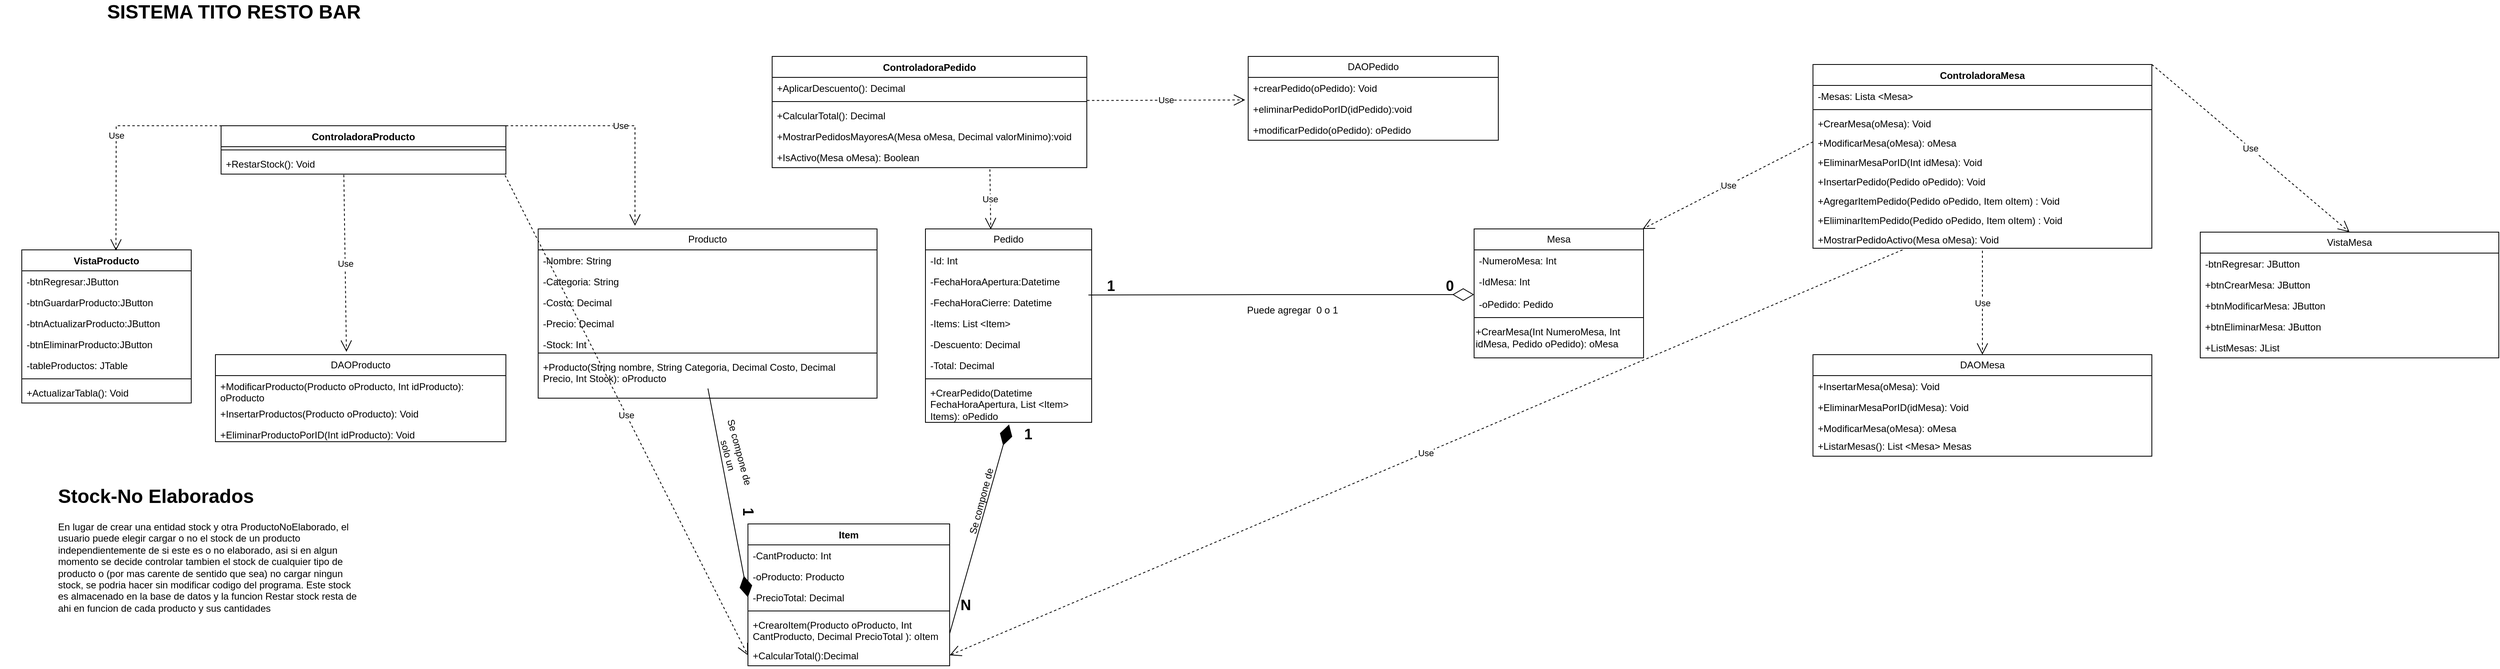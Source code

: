 <mxfile version="22.0.3" type="device">
  <diagram name="Página-1" id="K7L2XjkSbQMuVf7d5Zw1">
    <mxGraphModel dx="2485" dy="820" grid="1" gridSize="10" guides="1" tooltips="1" connect="1" arrows="1" fold="1" page="1" pageScale="1" pageWidth="827" pageHeight="1169" math="0" shadow="0">
      <root>
        <mxCell id="0" />
        <mxCell id="1" parent="0" />
        <mxCell id="n6vHMBpwqIEBBS0-tn9L-14" value="Use" style="endArrow=open;endSize=12;dashed=1;html=1;rounded=0;exitX=0.997;exitY=1.058;exitDx=0;exitDy=0;exitPerimeter=0;entryX=0;entryY=0.5;entryDx=0;entryDy=0;" parent="1" source="xQnxrgO-irDcWt0Et9R--39" target="xQnxrgO-irDcWt0Et9R--54" edge="1">
          <mxGeometry width="160" relative="1" as="geometry">
            <mxPoint x="-190" y="420" as="sourcePoint" />
            <mxPoint x="101.75" y="871.668" as="targetPoint" />
          </mxGeometry>
        </mxCell>
        <mxCell id="xQnxrgO-irDcWt0Et9R--6" value="Producto" style="swimlane;fontStyle=0;childLayout=stackLayout;horizontal=1;startSize=26;fillColor=none;horizontalStack=0;resizeParent=1;resizeParentMax=0;resizeLast=0;collapsible=1;marginBottom=0;whiteSpace=wrap;html=1;" parent="1" vertex="1">
          <mxGeometry x="-160" y="324" width="420" height="210" as="geometry" />
        </mxCell>
        <mxCell id="xQnxrgO-irDcWt0Et9R--7" value="-Nombre: String" style="text;strokeColor=none;fillColor=none;align=left;verticalAlign=top;spacingLeft=4;spacingRight=4;overflow=hidden;rotatable=0;points=[[0,0.5],[1,0.5]];portConstraint=eastwest;whiteSpace=wrap;html=1;" parent="xQnxrgO-irDcWt0Et9R--6" vertex="1">
          <mxGeometry y="26" width="420" height="26" as="geometry" />
        </mxCell>
        <mxCell id="xQnxrgO-irDcWt0Et9R--8" value="-Categoria: String" style="text;strokeColor=none;fillColor=none;align=left;verticalAlign=top;spacingLeft=4;spacingRight=4;overflow=hidden;rotatable=0;points=[[0,0.5],[1,0.5]];portConstraint=eastwest;whiteSpace=wrap;html=1;" parent="xQnxrgO-irDcWt0Et9R--6" vertex="1">
          <mxGeometry y="52" width="420" height="26" as="geometry" />
        </mxCell>
        <mxCell id="xQnxrgO-irDcWt0Et9R--10" value="-Costo: Decimal" style="text;strokeColor=none;fillColor=none;align=left;verticalAlign=top;spacingLeft=4;spacingRight=4;overflow=hidden;rotatable=0;points=[[0,0.5],[1,0.5]];portConstraint=eastwest;whiteSpace=wrap;html=1;" parent="xQnxrgO-irDcWt0Et9R--6" vertex="1">
          <mxGeometry y="78" width="420" height="26" as="geometry" />
        </mxCell>
        <mxCell id="xQnxrgO-irDcWt0Et9R--11" value="-Precio: Decimal" style="text;strokeColor=none;fillColor=none;align=left;verticalAlign=top;spacingLeft=4;spacingRight=4;overflow=hidden;rotatable=0;points=[[0,0.5],[1,0.5]];portConstraint=eastwest;whiteSpace=wrap;html=1;" parent="xQnxrgO-irDcWt0Et9R--6" vertex="1">
          <mxGeometry y="104" width="420" height="26" as="geometry" />
        </mxCell>
        <mxCell id="xQnxrgO-irDcWt0Et9R--9" value="-Stock: Int" style="text;strokeColor=none;fillColor=none;align=left;verticalAlign=top;spacingLeft=4;spacingRight=4;overflow=hidden;rotatable=0;points=[[0,0.5],[1,0.5]];portConstraint=eastwest;whiteSpace=wrap;html=1;" parent="xQnxrgO-irDcWt0Et9R--6" vertex="1">
          <mxGeometry y="130" width="420" height="20" as="geometry" />
        </mxCell>
        <mxCell id="n6vHMBpwqIEBBS0-tn9L-39" value="" style="line;strokeWidth=1;fillColor=none;align=left;verticalAlign=middle;spacingTop=-1;spacingLeft=3;spacingRight=3;rotatable=0;labelPosition=right;points=[];portConstraint=eastwest;strokeColor=inherit;" parent="xQnxrgO-irDcWt0Et9R--6" vertex="1">
          <mxGeometry y="150" width="420" height="8" as="geometry" />
        </mxCell>
        <mxCell id="n6vHMBpwqIEBBS0-tn9L-50" value="+Producto(String nombre, String Categoria, Decimal Costo, Decimal&lt;br style=&quot;text-align: center;&quot;&gt;&lt;span style=&quot;text-align: center;&quot;&gt;Precio, Int Stock): oProducto&lt;/span&gt;" style="text;strokeColor=none;fillColor=none;align=left;verticalAlign=top;spacingLeft=4;spacingRight=4;overflow=hidden;rotatable=0;points=[[0,0.5],[1,0.5]];portConstraint=eastwest;whiteSpace=wrap;html=1;" parent="xQnxrgO-irDcWt0Et9R--6" vertex="1">
          <mxGeometry y="158" width="420" height="52" as="geometry" />
        </mxCell>
        <mxCell id="xQnxrgO-irDcWt0Et9R--12" value="Mesa" style="swimlane;fontStyle=0;childLayout=stackLayout;horizontal=1;startSize=26;fillColor=none;horizontalStack=0;resizeParent=1;resizeParentMax=0;resizeLast=0;collapsible=1;marginBottom=0;whiteSpace=wrap;html=1;" parent="1" vertex="1">
          <mxGeometry x="1000" y="324" width="210" height="110" as="geometry" />
        </mxCell>
        <mxCell id="xQnxrgO-irDcWt0Et9R--13" value="-NumeroMesa: Int" style="text;strokeColor=none;fillColor=none;align=left;verticalAlign=top;spacingLeft=4;spacingRight=4;overflow=hidden;rotatable=0;points=[[0,0.5],[1,0.5]];portConstraint=eastwest;whiteSpace=wrap;html=1;" parent="xQnxrgO-irDcWt0Et9R--12" vertex="1">
          <mxGeometry y="26" width="210" height="26" as="geometry" />
        </mxCell>
        <mxCell id="xQnxrgO-irDcWt0Et9R--14" value="-IdMesa: Int" style="text;strokeColor=none;fillColor=none;align=left;verticalAlign=top;spacingLeft=4;spacingRight=4;overflow=hidden;rotatable=0;points=[[0,0.5],[1,0.5]];portConstraint=eastwest;whiteSpace=wrap;html=1;" parent="xQnxrgO-irDcWt0Et9R--12" vertex="1">
          <mxGeometry y="52" width="210" height="28" as="geometry" />
        </mxCell>
        <mxCell id="xQnxrgO-irDcWt0Et9R--16" value="-oPedido: Pedido" style="text;strokeColor=none;fillColor=none;align=left;verticalAlign=top;spacingLeft=4;spacingRight=4;overflow=hidden;rotatable=0;points=[[0,0.5],[1,0.5]];portConstraint=eastwest;whiteSpace=wrap;html=1;" parent="xQnxrgO-irDcWt0Et9R--12" vertex="1">
          <mxGeometry y="80" width="210" height="30" as="geometry" />
        </mxCell>
        <mxCell id="xQnxrgO-irDcWt0Et9R--21" value="Pedido" style="swimlane;fontStyle=0;childLayout=stackLayout;horizontal=1;startSize=26;fillColor=none;horizontalStack=0;resizeParent=1;resizeParentMax=0;resizeLast=0;collapsible=1;marginBottom=0;whiteSpace=wrap;html=1;" parent="1" vertex="1">
          <mxGeometry x="320" y="324" width="206" height="240" as="geometry" />
        </mxCell>
        <mxCell id="xQnxrgO-irDcWt0Et9R--22" value="-Id: Int" style="text;strokeColor=none;fillColor=none;align=left;verticalAlign=top;spacingLeft=4;spacingRight=4;overflow=hidden;rotatable=0;points=[[0,0.5],[1,0.5]];portConstraint=eastwest;whiteSpace=wrap;html=1;" parent="xQnxrgO-irDcWt0Et9R--21" vertex="1">
          <mxGeometry y="26" width="206" height="26" as="geometry" />
        </mxCell>
        <mxCell id="xQnxrgO-irDcWt0Et9R--23" value="-FechaHoraApertura:Datetime" style="text;strokeColor=none;fillColor=none;align=left;verticalAlign=top;spacingLeft=4;spacingRight=4;overflow=hidden;rotatable=0;points=[[0,0.5],[1,0.5]];portConstraint=eastwest;whiteSpace=wrap;html=1;" parent="xQnxrgO-irDcWt0Et9R--21" vertex="1">
          <mxGeometry y="52" width="206" height="26" as="geometry" />
        </mxCell>
        <mxCell id="xQnxrgO-irDcWt0Et9R--24" value="-FechaHoraCierre: Datetime" style="text;strokeColor=none;fillColor=none;align=left;verticalAlign=top;spacingLeft=4;spacingRight=4;overflow=hidden;rotatable=0;points=[[0,0.5],[1,0.5]];portConstraint=eastwest;whiteSpace=wrap;html=1;" parent="xQnxrgO-irDcWt0Et9R--21" vertex="1">
          <mxGeometry y="78" width="206" height="26" as="geometry" />
        </mxCell>
        <mxCell id="xQnxrgO-irDcWt0Et9R--25" value="-Items: List &amp;lt;Item&amp;gt;" style="text;strokeColor=none;fillColor=none;align=left;verticalAlign=top;spacingLeft=4;spacingRight=4;overflow=hidden;rotatable=0;points=[[0,0.5],[1,0.5]];portConstraint=eastwest;whiteSpace=wrap;html=1;" parent="xQnxrgO-irDcWt0Et9R--21" vertex="1">
          <mxGeometry y="104" width="206" height="26" as="geometry" />
        </mxCell>
        <mxCell id="xQnxrgO-irDcWt0Et9R--26" value="-Descuento: Decimal" style="text;strokeColor=none;fillColor=none;align=left;verticalAlign=top;spacingLeft=4;spacingRight=4;overflow=hidden;rotatable=0;points=[[0,0.5],[1,0.5]];portConstraint=eastwest;whiteSpace=wrap;html=1;" parent="xQnxrgO-irDcWt0Et9R--21" vertex="1">
          <mxGeometry y="130" width="206" height="26" as="geometry" />
        </mxCell>
        <mxCell id="xQnxrgO-irDcWt0Et9R--27" value="-Total: Decimal" style="text;strokeColor=none;fillColor=none;align=left;verticalAlign=top;spacingLeft=4;spacingRight=4;overflow=hidden;rotatable=0;points=[[0,0.5],[1,0.5]];portConstraint=eastwest;whiteSpace=wrap;html=1;" parent="xQnxrgO-irDcWt0Et9R--21" vertex="1">
          <mxGeometry y="156" width="206" height="26" as="geometry" />
        </mxCell>
        <mxCell id="n6vHMBpwqIEBBS0-tn9L-45" value="" style="line;strokeWidth=1;fillColor=none;align=left;verticalAlign=middle;spacingTop=-1;spacingLeft=3;spacingRight=3;rotatable=0;labelPosition=right;points=[];portConstraint=eastwest;strokeColor=inherit;" parent="xQnxrgO-irDcWt0Et9R--21" vertex="1">
          <mxGeometry y="182" width="206" height="8" as="geometry" />
        </mxCell>
        <mxCell id="n6vHMBpwqIEBBS0-tn9L-48" value="+CrearPedido(Datetime FechaHoraApertura, List &amp;lt;Item&amp;gt; Items): oPedido" style="text;strokeColor=none;fillColor=none;align=left;verticalAlign=top;spacingLeft=4;spacingRight=4;overflow=hidden;rotatable=0;points=[[0,0.5],[1,0.5]];portConstraint=eastwest;whiteSpace=wrap;html=1;" parent="xQnxrgO-irDcWt0Et9R--21" vertex="1">
          <mxGeometry y="190" width="206" height="50" as="geometry" />
        </mxCell>
        <mxCell id="xQnxrgO-irDcWt0Et9R--31" value="" style="endArrow=diamondThin;endFill=1;endSize=24;html=1;rounded=0;entryX=0;entryY=0.5;entryDx=0;entryDy=0;exitX=0.501;exitY=1;exitDx=0;exitDy=0;exitPerimeter=0;" parent="1" target="xQnxrgO-irDcWt0Et9R--53" edge="1">
          <mxGeometry width="160" relative="1" as="geometry">
            <mxPoint x="50.42" y="522" as="sourcePoint" />
            <mxPoint x="240" y="481" as="targetPoint" />
          </mxGeometry>
        </mxCell>
        <mxCell id="xQnxrgO-irDcWt0Et9R--33" value="" style="endArrow=diamondThin;endFill=0;endSize=24;html=1;rounded=0;" parent="1" edge="1">
          <mxGeometry width="160" relative="1" as="geometry">
            <mxPoint x="522" y="406" as="sourcePoint" />
            <mxPoint x="1000" y="405.5" as="targetPoint" />
            <Array as="points">
              <mxPoint x="740" y="405.5" />
              <mxPoint x="850" y="405.5" />
              <mxPoint x="870" y="405.5" />
            </Array>
          </mxGeometry>
        </mxCell>
        <mxCell id="xQnxrgO-irDcWt0Et9R--32" value="" style="endArrow=diamondThin;endFill=1;endSize=24;html=1;rounded=0;exitX=1.012;exitY=0.923;exitDx=0;exitDy=0;exitPerimeter=0;entryX=0.503;entryY=1.053;entryDx=0;entryDy=0;entryPerimeter=0;" parent="1" target="n6vHMBpwqIEBBS0-tn9L-48" edge="1">
          <mxGeometry width="160" relative="1" as="geometry">
            <mxPoint x="350" y="825.998" as="sourcePoint" />
            <mxPoint x="400" y="650" as="targetPoint" />
          </mxGeometry>
        </mxCell>
        <mxCell id="xQnxrgO-irDcWt0Et9R--34" value="ControladoraProducto" style="swimlane;fontStyle=1;align=center;verticalAlign=top;childLayout=stackLayout;horizontal=1;startSize=26;horizontalStack=0;resizeParent=1;resizeParentMax=0;resizeLast=0;collapsible=1;marginBottom=0;whiteSpace=wrap;html=1;" parent="1" vertex="1">
          <mxGeometry x="-553" y="196" width="353" height="60" as="geometry" />
        </mxCell>
        <mxCell id="xQnxrgO-irDcWt0Et9R--36" value="" style="line;strokeWidth=1;fillColor=none;align=left;verticalAlign=middle;spacingTop=-1;spacingLeft=3;spacingRight=3;rotatable=0;labelPosition=right;points=[];portConstraint=eastwest;strokeColor=inherit;" parent="xQnxrgO-irDcWt0Et9R--34" vertex="1">
          <mxGeometry y="26" width="353" height="8" as="geometry" />
        </mxCell>
        <mxCell id="xQnxrgO-irDcWt0Et9R--39" value="+RestarStock(): Void" style="text;strokeColor=none;fillColor=none;align=left;verticalAlign=top;spacingLeft=4;spacingRight=4;overflow=hidden;rotatable=0;points=[[0,0.5],[1,0.5]];portConstraint=eastwest;whiteSpace=wrap;html=1;" parent="xQnxrgO-irDcWt0Et9R--34" vertex="1">
          <mxGeometry y="34" width="353" height="26" as="geometry" />
        </mxCell>
        <mxCell id="xQnxrgO-irDcWt0Et9R--40" value="DAOProducto" style="swimlane;fontStyle=0;childLayout=stackLayout;horizontal=1;startSize=26;fillColor=none;horizontalStack=0;resizeParent=1;resizeParentMax=0;resizeLast=0;collapsible=1;marginBottom=0;whiteSpace=wrap;html=1;" parent="1" vertex="1">
          <mxGeometry x="-560" y="480" width="360" height="108" as="geometry" />
        </mxCell>
        <mxCell id="xQnxrgO-irDcWt0Et9R--41" value="+ModificarProducto(Producto oProducto, Int idProducto): oProducto" style="text;strokeColor=none;fillColor=none;align=left;verticalAlign=top;spacingLeft=4;spacingRight=4;overflow=hidden;rotatable=0;points=[[0,0.5],[1,0.5]];portConstraint=eastwest;whiteSpace=wrap;html=1;" parent="xQnxrgO-irDcWt0Et9R--40" vertex="1">
          <mxGeometry y="26" width="360" height="34" as="geometry" />
        </mxCell>
        <mxCell id="xQnxrgO-irDcWt0Et9R--42" value="+InsertarProductos(Producto oProducto): Void" style="text;strokeColor=none;fillColor=none;align=left;verticalAlign=top;spacingLeft=4;spacingRight=4;overflow=hidden;rotatable=0;points=[[0,0.5],[1,0.5]];portConstraint=eastwest;whiteSpace=wrap;html=1;" parent="xQnxrgO-irDcWt0Et9R--40" vertex="1">
          <mxGeometry y="60" width="360" height="26" as="geometry" />
        </mxCell>
        <mxCell id="xQnxrgO-irDcWt0Et9R--43" value="+EliminarProductoPorID(Int idProducto): Void" style="text;strokeColor=none;fillColor=none;align=left;verticalAlign=top;spacingLeft=4;spacingRight=4;overflow=hidden;rotatable=0;points=[[0,0.5],[1,0.5]];portConstraint=eastwest;whiteSpace=wrap;html=1;" parent="xQnxrgO-irDcWt0Et9R--40" vertex="1">
          <mxGeometry y="86" width="360" height="22" as="geometry" />
        </mxCell>
        <mxCell id="xQnxrgO-irDcWt0Et9R--48" value="Item" style="swimlane;fontStyle=1;align=center;verticalAlign=top;childLayout=stackLayout;horizontal=1;startSize=26;horizontalStack=0;resizeParent=1;resizeParentMax=0;resizeLast=0;collapsible=1;marginBottom=0;whiteSpace=wrap;html=1;" parent="1" vertex="1">
          <mxGeometry x="100" y="690" width="250" height="176" as="geometry" />
        </mxCell>
        <mxCell id="xQnxrgO-irDcWt0Et9R--49" value="-CantProducto: Int" style="text;strokeColor=none;fillColor=none;align=left;verticalAlign=top;spacingLeft=4;spacingRight=4;overflow=hidden;rotatable=0;points=[[0,0.5],[1,0.5]];portConstraint=eastwest;whiteSpace=wrap;html=1;" parent="xQnxrgO-irDcWt0Et9R--48" vertex="1">
          <mxGeometry y="26" width="250" height="26" as="geometry" />
        </mxCell>
        <mxCell id="xQnxrgO-irDcWt0Et9R--52" value="-oProducto: Producto" style="text;strokeColor=none;fillColor=none;align=left;verticalAlign=top;spacingLeft=4;spacingRight=4;overflow=hidden;rotatable=0;points=[[0,0.5],[1,0.5]];portConstraint=eastwest;whiteSpace=wrap;html=1;" parent="xQnxrgO-irDcWt0Et9R--48" vertex="1">
          <mxGeometry y="52" width="250" height="26" as="geometry" />
        </mxCell>
        <mxCell id="xQnxrgO-irDcWt0Et9R--53" value="-PrecioTotal: Decimal" style="text;strokeColor=none;fillColor=none;align=left;verticalAlign=top;spacingLeft=4;spacingRight=4;overflow=hidden;rotatable=0;points=[[0,0.5],[1,0.5]];portConstraint=eastwest;whiteSpace=wrap;html=1;" parent="xQnxrgO-irDcWt0Et9R--48" vertex="1">
          <mxGeometry y="78" width="250" height="26" as="geometry" />
        </mxCell>
        <mxCell id="xQnxrgO-irDcWt0Et9R--50" value="" style="line;strokeWidth=1;fillColor=none;align=left;verticalAlign=middle;spacingTop=-1;spacingLeft=3;spacingRight=3;rotatable=0;labelPosition=right;points=[];portConstraint=eastwest;strokeColor=inherit;" parent="xQnxrgO-irDcWt0Et9R--48" vertex="1">
          <mxGeometry y="104" width="250" height="8" as="geometry" />
        </mxCell>
        <mxCell id="xQnxrgO-irDcWt0Et9R--51" value="+CrearoItem(Producto oProducto, Int CantProducto, Decimal PrecioTotal ): oItem" style="text;strokeColor=none;fillColor=none;align=left;verticalAlign=top;spacingLeft=4;spacingRight=4;overflow=hidden;rotatable=0;points=[[0,0.5],[1,0.5]];portConstraint=eastwest;whiteSpace=wrap;html=1;" parent="xQnxrgO-irDcWt0Et9R--48" vertex="1">
          <mxGeometry y="112" width="250" height="38" as="geometry" />
        </mxCell>
        <mxCell id="xQnxrgO-irDcWt0Et9R--54" value="+CalcularTotal():Decimal" style="text;strokeColor=none;fillColor=none;align=left;verticalAlign=top;spacingLeft=4;spacingRight=4;overflow=hidden;rotatable=0;points=[[0,0.5],[1,0.5]];portConstraint=eastwest;whiteSpace=wrap;html=1;" parent="xQnxrgO-irDcWt0Et9R--48" vertex="1">
          <mxGeometry y="150" width="250" height="26" as="geometry" />
        </mxCell>
        <mxCell id="xQnxrgO-irDcWt0Et9R--63" value="ControladoraMesa" style="swimlane;fontStyle=1;align=center;verticalAlign=top;childLayout=stackLayout;horizontal=1;startSize=26;horizontalStack=0;resizeParent=1;resizeParentMax=0;resizeLast=0;collapsible=1;marginBottom=0;whiteSpace=wrap;html=1;" parent="1" vertex="1">
          <mxGeometry x="1420" y="120" width="420" height="228" as="geometry" />
        </mxCell>
        <mxCell id="xQnxrgO-irDcWt0Et9R--64" value="-Mesas: Lista &amp;lt;Mesa&amp;gt;" style="text;strokeColor=none;fillColor=none;align=left;verticalAlign=top;spacingLeft=4;spacingRight=4;overflow=hidden;rotatable=0;points=[[0,0.5],[1,0.5]];portConstraint=eastwest;whiteSpace=wrap;html=1;" parent="xQnxrgO-irDcWt0Et9R--63" vertex="1">
          <mxGeometry y="26" width="420" height="26" as="geometry" />
        </mxCell>
        <mxCell id="xQnxrgO-irDcWt0Et9R--65" value="" style="line;strokeWidth=1;fillColor=none;align=left;verticalAlign=middle;spacingTop=-1;spacingLeft=3;spacingRight=3;rotatable=0;labelPosition=right;points=[];portConstraint=eastwest;strokeColor=inherit;" parent="xQnxrgO-irDcWt0Et9R--63" vertex="1">
          <mxGeometry y="52" width="420" height="8" as="geometry" />
        </mxCell>
        <mxCell id="xQnxrgO-irDcWt0Et9R--66" value="+CrearMesa(oMesa): Void" style="text;strokeColor=none;fillColor=none;align=left;verticalAlign=top;spacingLeft=4;spacingRight=4;overflow=hidden;rotatable=0;points=[[0,0.5],[1,0.5]];portConstraint=eastwest;whiteSpace=wrap;html=1;" parent="xQnxrgO-irDcWt0Et9R--63" vertex="1">
          <mxGeometry y="60" width="420" height="24" as="geometry" />
        </mxCell>
        <mxCell id="xQnxrgO-irDcWt0Et9R--83" value="+ModificarMesa(oMesa): oMesa" style="text;strokeColor=none;fillColor=none;align=left;verticalAlign=top;spacingLeft=4;spacingRight=4;overflow=hidden;rotatable=0;points=[[0,0.5],[1,0.5]];portConstraint=eastwest;whiteSpace=wrap;html=1;" parent="xQnxrgO-irDcWt0Et9R--63" vertex="1">
          <mxGeometry y="84" width="420" height="24" as="geometry" />
        </mxCell>
        <mxCell id="xQnxrgO-irDcWt0Et9R--84" value="+EliminarMesaPorID(Int idMesa): Void" style="text;strokeColor=none;fillColor=none;align=left;verticalAlign=top;spacingLeft=4;spacingRight=4;overflow=hidden;rotatable=0;points=[[0,0.5],[1,0.5]];portConstraint=eastwest;whiteSpace=wrap;html=1;" parent="xQnxrgO-irDcWt0Et9R--63" vertex="1">
          <mxGeometry y="108" width="420" height="24" as="geometry" />
        </mxCell>
        <mxCell id="xQnxrgO-irDcWt0Et9R--86" value="+InsertarPedido(Pedido oPedido): Void" style="text;strokeColor=none;fillColor=none;align=left;verticalAlign=top;spacingLeft=4;spacingRight=4;overflow=hidden;rotatable=0;points=[[0,0.5],[1,0.5]];portConstraint=eastwest;whiteSpace=wrap;html=1;" parent="xQnxrgO-irDcWt0Et9R--63" vertex="1">
          <mxGeometry y="132" width="420" height="24" as="geometry" />
        </mxCell>
        <mxCell id="xQnxrgO-irDcWt0Et9R--87" value="+AgregarItemPedido(Pedido oPedido, Item oItem) : Void" style="text;strokeColor=none;fillColor=none;align=left;verticalAlign=top;spacingLeft=4;spacingRight=4;overflow=hidden;rotatable=0;points=[[0,0.5],[1,0.5]];portConstraint=eastwest;whiteSpace=wrap;html=1;" parent="xQnxrgO-irDcWt0Et9R--63" vertex="1">
          <mxGeometry y="156" width="420" height="24" as="geometry" />
        </mxCell>
        <mxCell id="xQnxrgO-irDcWt0Et9R--88" value="+EliiminarItemPedido(Pedido oPedido, Item oItem) : Void" style="text;strokeColor=none;fillColor=none;align=left;verticalAlign=top;spacingLeft=4;spacingRight=4;overflow=hidden;rotatable=0;points=[[0,0.5],[1,0.5]];portConstraint=eastwest;whiteSpace=wrap;html=1;" parent="xQnxrgO-irDcWt0Et9R--63" vertex="1">
          <mxGeometry y="180" width="420" height="24" as="geometry" />
        </mxCell>
        <mxCell id="xQnxrgO-irDcWt0Et9R--89" value="+MostrarPedidoActivo(Mesa oMesa): Void" style="text;strokeColor=none;fillColor=none;align=left;verticalAlign=top;spacingLeft=4;spacingRight=4;overflow=hidden;rotatable=0;points=[[0,0.5],[1,0.5]];portConstraint=eastwest;whiteSpace=wrap;html=1;" parent="xQnxrgO-irDcWt0Et9R--63" vertex="1">
          <mxGeometry y="204" width="420" height="24" as="geometry" />
        </mxCell>
        <mxCell id="xQnxrgO-irDcWt0Et9R--67" value="VistaProducto" style="swimlane;fontStyle=1;align=center;verticalAlign=top;childLayout=stackLayout;horizontal=1;startSize=26;horizontalStack=0;resizeParent=1;resizeParentMax=0;resizeLast=0;collapsible=1;marginBottom=0;whiteSpace=wrap;html=1;" parent="1" vertex="1">
          <mxGeometry x="-800" y="350" width="210" height="190" as="geometry" />
        </mxCell>
        <mxCell id="xQnxrgO-irDcWt0Et9R--68" value="-btnRegresar:JButton" style="text;strokeColor=none;fillColor=none;align=left;verticalAlign=top;spacingLeft=4;spacingRight=4;overflow=hidden;rotatable=0;points=[[0,0.5],[1,0.5]];portConstraint=eastwest;whiteSpace=wrap;html=1;" parent="xQnxrgO-irDcWt0Et9R--67" vertex="1">
          <mxGeometry y="26" width="210" height="26" as="geometry" />
        </mxCell>
        <mxCell id="xQnxrgO-irDcWt0Et9R--72" value="-btnGuardarProducto:JButton" style="text;strokeColor=none;fillColor=none;align=left;verticalAlign=top;spacingLeft=4;spacingRight=4;overflow=hidden;rotatable=0;points=[[0,0.5],[1,0.5]];portConstraint=eastwest;whiteSpace=wrap;html=1;" parent="xQnxrgO-irDcWt0Et9R--67" vertex="1">
          <mxGeometry y="52" width="210" height="26" as="geometry" />
        </mxCell>
        <mxCell id="xQnxrgO-irDcWt0Et9R--71" value="-btnActualizarProducto:JButton" style="text;strokeColor=none;fillColor=none;align=left;verticalAlign=top;spacingLeft=4;spacingRight=4;overflow=hidden;rotatable=0;points=[[0,0.5],[1,0.5]];portConstraint=eastwest;whiteSpace=wrap;html=1;" parent="xQnxrgO-irDcWt0Et9R--67" vertex="1">
          <mxGeometry y="78" width="210" height="26" as="geometry" />
        </mxCell>
        <mxCell id="xQnxrgO-irDcWt0Et9R--73" value="-btnEliminarProducto:JButton" style="text;strokeColor=none;fillColor=none;align=left;verticalAlign=top;spacingLeft=4;spacingRight=4;overflow=hidden;rotatable=0;points=[[0,0.5],[1,0.5]];portConstraint=eastwest;whiteSpace=wrap;html=1;" parent="xQnxrgO-irDcWt0Et9R--67" vertex="1">
          <mxGeometry y="104" width="210" height="26" as="geometry" />
        </mxCell>
        <mxCell id="xQnxrgO-irDcWt0Et9R--74" value="-tableProductos: JTable" style="text;strokeColor=none;fillColor=none;align=left;verticalAlign=top;spacingLeft=4;spacingRight=4;overflow=hidden;rotatable=0;points=[[0,0.5],[1,0.5]];portConstraint=eastwest;whiteSpace=wrap;html=1;" parent="xQnxrgO-irDcWt0Et9R--67" vertex="1">
          <mxGeometry y="130" width="210" height="26" as="geometry" />
        </mxCell>
        <mxCell id="xQnxrgO-irDcWt0Et9R--69" value="" style="line;strokeWidth=1;fillColor=none;align=left;verticalAlign=middle;spacingTop=-1;spacingLeft=3;spacingRight=3;rotatable=0;labelPosition=right;points=[];portConstraint=eastwest;strokeColor=inherit;" parent="xQnxrgO-irDcWt0Et9R--67" vertex="1">
          <mxGeometry y="156" width="210" height="8" as="geometry" />
        </mxCell>
        <mxCell id="xQnxrgO-irDcWt0Et9R--70" value="+ActualizarTabla(): Void" style="text;strokeColor=none;fillColor=none;align=left;verticalAlign=top;spacingLeft=4;spacingRight=4;overflow=hidden;rotatable=0;points=[[0,0.5],[1,0.5]];portConstraint=eastwest;whiteSpace=wrap;html=1;" parent="xQnxrgO-irDcWt0Et9R--67" vertex="1">
          <mxGeometry y="164" width="210" height="26" as="geometry" />
        </mxCell>
        <mxCell id="xQnxrgO-irDcWt0Et9R--76" value="+CrearMesa(Int NumeroMesa, Int idMesa, Pedido oPedido): oMesa" style="html=1;whiteSpace=wrap;align=left;" parent="1" vertex="1">
          <mxGeometry x="1000" y="434" width="210" height="50" as="geometry" />
        </mxCell>
        <mxCell id="xQnxrgO-irDcWt0Et9R--90" value="DAOMesa" style="swimlane;fontStyle=0;childLayout=stackLayout;horizontal=1;startSize=26;fillColor=none;horizontalStack=0;resizeParent=1;resizeParentMax=0;resizeLast=0;collapsible=1;marginBottom=0;whiteSpace=wrap;html=1;" parent="1" vertex="1">
          <mxGeometry x="1420" y="480" width="420" height="126" as="geometry" />
        </mxCell>
        <mxCell id="xQnxrgO-irDcWt0Et9R--91" value="+InsertarMesa(oMesa): Void" style="text;strokeColor=none;fillColor=none;align=left;verticalAlign=top;spacingLeft=4;spacingRight=4;overflow=hidden;rotatable=0;points=[[0,0.5],[1,0.5]];portConstraint=eastwest;whiteSpace=wrap;html=1;" parent="xQnxrgO-irDcWt0Et9R--90" vertex="1">
          <mxGeometry y="26" width="420" height="26" as="geometry" />
        </mxCell>
        <mxCell id="xQnxrgO-irDcWt0Et9R--92" value="+EliminarMesaPorID(idMesa): Void" style="text;strokeColor=none;fillColor=none;align=left;verticalAlign=top;spacingLeft=4;spacingRight=4;overflow=hidden;rotatable=0;points=[[0,0.5],[1,0.5]];portConstraint=eastwest;whiteSpace=wrap;html=1;" parent="xQnxrgO-irDcWt0Et9R--90" vertex="1">
          <mxGeometry y="52" width="420" height="26" as="geometry" />
        </mxCell>
        <mxCell id="xQnxrgO-irDcWt0Et9R--93" value="+ModificarMesa(oMesa): oMesa" style="text;strokeColor=none;fillColor=none;align=left;verticalAlign=top;spacingLeft=4;spacingRight=4;overflow=hidden;rotatable=0;points=[[0,0.5],[1,0.5]];portConstraint=eastwest;whiteSpace=wrap;html=1;" parent="xQnxrgO-irDcWt0Et9R--90" vertex="1">
          <mxGeometry y="78" width="420" height="22" as="geometry" />
        </mxCell>
        <mxCell id="xQnxrgO-irDcWt0Et9R--94" value="+ListarMesas(): List &amp;lt;Mesa&amp;gt; Mesas" style="text;strokeColor=none;fillColor=none;align=left;verticalAlign=top;spacingLeft=4;spacingRight=4;overflow=hidden;rotatable=0;points=[[0,0.5],[1,0.5]];portConstraint=eastwest;whiteSpace=wrap;html=1;" parent="xQnxrgO-irDcWt0Et9R--90" vertex="1">
          <mxGeometry y="100" width="420" height="26" as="geometry" />
        </mxCell>
        <mxCell id="xQnxrgO-irDcWt0Et9R--95" value="VistaMesa" style="swimlane;fontStyle=0;childLayout=stackLayout;horizontal=1;startSize=26;fillColor=none;horizontalStack=0;resizeParent=1;resizeParentMax=0;resizeLast=0;collapsible=1;marginBottom=0;whiteSpace=wrap;html=1;" parent="1" vertex="1">
          <mxGeometry x="1900" y="328" width="370" height="156" as="geometry" />
        </mxCell>
        <mxCell id="xQnxrgO-irDcWt0Et9R--96" value="-btnRegresar: JButton" style="text;strokeColor=none;fillColor=none;align=left;verticalAlign=top;spacingLeft=4;spacingRight=4;overflow=hidden;rotatable=0;points=[[0,0.5],[1,0.5]];portConstraint=eastwest;whiteSpace=wrap;html=1;" parent="xQnxrgO-irDcWt0Et9R--95" vertex="1">
          <mxGeometry y="26" width="370" height="26" as="geometry" />
        </mxCell>
        <mxCell id="xQnxrgO-irDcWt0Et9R--97" value="+btnCrearMesa: JButton" style="text;strokeColor=none;fillColor=none;align=left;verticalAlign=top;spacingLeft=4;spacingRight=4;overflow=hidden;rotatable=0;points=[[0,0.5],[1,0.5]];portConstraint=eastwest;whiteSpace=wrap;html=1;" parent="xQnxrgO-irDcWt0Et9R--95" vertex="1">
          <mxGeometry y="52" width="370" height="26" as="geometry" />
        </mxCell>
        <mxCell id="xQnxrgO-irDcWt0Et9R--98" value="+btnModificarMesa: JButton" style="text;strokeColor=none;fillColor=none;align=left;verticalAlign=top;spacingLeft=4;spacingRight=4;overflow=hidden;rotatable=0;points=[[0,0.5],[1,0.5]];portConstraint=eastwest;whiteSpace=wrap;html=1;" parent="xQnxrgO-irDcWt0Et9R--95" vertex="1">
          <mxGeometry y="78" width="370" height="26" as="geometry" />
        </mxCell>
        <mxCell id="xQnxrgO-irDcWt0Et9R--99" value="+btnEliminarMesa: JButton" style="text;strokeColor=none;fillColor=none;align=left;verticalAlign=top;spacingLeft=4;spacingRight=4;overflow=hidden;rotatable=0;points=[[0,0.5],[1,0.5]];portConstraint=eastwest;whiteSpace=wrap;html=1;" parent="xQnxrgO-irDcWt0Et9R--95" vertex="1">
          <mxGeometry y="104" width="370" height="26" as="geometry" />
        </mxCell>
        <mxCell id="xQnxrgO-irDcWt0Et9R--100" value="+ListMesas: JList" style="text;strokeColor=none;fillColor=none;align=left;verticalAlign=top;spacingLeft=4;spacingRight=4;overflow=hidden;rotatable=0;points=[[0,0.5],[1,0.5]];portConstraint=eastwest;whiteSpace=wrap;html=1;" parent="xQnxrgO-irDcWt0Et9R--95" vertex="1">
          <mxGeometry y="130" width="370" height="26" as="geometry" />
        </mxCell>
        <mxCell id="xQnxrgO-irDcWt0Et9R--102" value="ControladoraPedido" style="swimlane;fontStyle=1;align=center;verticalAlign=top;childLayout=stackLayout;horizontal=1;startSize=26;horizontalStack=0;resizeParent=1;resizeParentMax=0;resizeLast=0;collapsible=1;marginBottom=0;whiteSpace=wrap;html=1;" parent="1" vertex="1">
          <mxGeometry x="130" y="110" width="390" height="138" as="geometry" />
        </mxCell>
        <mxCell id="xQnxrgO-irDcWt0Et9R--103" value="+AplicarDescuento(): Decimal" style="text;strokeColor=none;fillColor=none;align=left;verticalAlign=top;spacingLeft=4;spacingRight=4;overflow=hidden;rotatable=0;points=[[0,0.5],[1,0.5]];portConstraint=eastwest;whiteSpace=wrap;html=1;" parent="xQnxrgO-irDcWt0Et9R--102" vertex="1">
          <mxGeometry y="26" width="390" height="26" as="geometry" />
        </mxCell>
        <mxCell id="xQnxrgO-irDcWt0Et9R--104" value="" style="line;strokeWidth=1;fillColor=none;align=left;verticalAlign=middle;spacingTop=-1;spacingLeft=3;spacingRight=3;rotatable=0;labelPosition=right;points=[];portConstraint=eastwest;strokeColor=inherit;" parent="xQnxrgO-irDcWt0Et9R--102" vertex="1">
          <mxGeometry y="52" width="390" height="8" as="geometry" />
        </mxCell>
        <mxCell id="xQnxrgO-irDcWt0Et9R--105" value="+CalcularTotal(): Decimal" style="text;strokeColor=none;fillColor=none;align=left;verticalAlign=top;spacingLeft=4;spacingRight=4;overflow=hidden;rotatable=0;points=[[0,0.5],[1,0.5]];portConstraint=eastwest;whiteSpace=wrap;html=1;" parent="xQnxrgO-irDcWt0Et9R--102" vertex="1">
          <mxGeometry y="60" width="390" height="26" as="geometry" />
        </mxCell>
        <mxCell id="xQnxrgO-irDcWt0Et9R--106" value="+MostrarPedidosMayoresA(Mesa oMesa, Decimal valorMinimo):void" style="text;strokeColor=none;fillColor=none;align=left;verticalAlign=top;spacingLeft=4;spacingRight=4;overflow=hidden;rotatable=0;points=[[0,0.5],[1,0.5]];portConstraint=eastwest;whiteSpace=wrap;html=1;" parent="xQnxrgO-irDcWt0Et9R--102" vertex="1">
          <mxGeometry y="86" width="390" height="26" as="geometry" />
        </mxCell>
        <mxCell id="xQnxrgO-irDcWt0Et9R--107" value="+IsActivo(Mesa oMesa): Boolean" style="text;strokeColor=none;fillColor=none;align=left;verticalAlign=top;spacingLeft=4;spacingRight=4;overflow=hidden;rotatable=0;points=[[0,0.5],[1,0.5]];portConstraint=eastwest;whiteSpace=wrap;html=1;" parent="xQnxrgO-irDcWt0Et9R--102" vertex="1">
          <mxGeometry y="112" width="390" height="26" as="geometry" />
        </mxCell>
        <mxCell id="xQnxrgO-irDcWt0Et9R--110" value="DAOPedido" style="swimlane;fontStyle=0;childLayout=stackLayout;horizontal=1;startSize=26;fillColor=none;horizontalStack=0;resizeParent=1;resizeParentMax=0;resizeLast=0;collapsible=1;marginBottom=0;whiteSpace=wrap;html=1;" parent="1" vertex="1">
          <mxGeometry x="720" y="110" width="310" height="104" as="geometry" />
        </mxCell>
        <mxCell id="xQnxrgO-irDcWt0Et9R--111" value="+crearPedido(oPedido): Void" style="text;strokeColor=none;fillColor=none;align=left;verticalAlign=top;spacingLeft=4;spacingRight=4;overflow=hidden;rotatable=0;points=[[0,0.5],[1,0.5]];portConstraint=eastwest;whiteSpace=wrap;html=1;" parent="xQnxrgO-irDcWt0Et9R--110" vertex="1">
          <mxGeometry y="26" width="310" height="26" as="geometry" />
        </mxCell>
        <mxCell id="xQnxrgO-irDcWt0Et9R--112" value="+eliminarPedidoPorID(idPedido):void" style="text;strokeColor=none;fillColor=none;align=left;verticalAlign=top;spacingLeft=4;spacingRight=4;overflow=hidden;rotatable=0;points=[[0,0.5],[1,0.5]];portConstraint=eastwest;whiteSpace=wrap;html=1;" parent="xQnxrgO-irDcWt0Et9R--110" vertex="1">
          <mxGeometry y="52" width="310" height="26" as="geometry" />
        </mxCell>
        <mxCell id="xQnxrgO-irDcWt0Et9R--113" value="+modificarPedido(oPedido): oPedido" style="text;strokeColor=none;fillColor=none;align=left;verticalAlign=top;spacingLeft=4;spacingRight=4;overflow=hidden;rotatable=0;points=[[0,0.5],[1,0.5]];portConstraint=eastwest;whiteSpace=wrap;html=1;" parent="xQnxrgO-irDcWt0Et9R--110" vertex="1">
          <mxGeometry y="78" width="310" height="26" as="geometry" />
        </mxCell>
        <mxCell id="n6vHMBpwqIEBBS0-tn9L-11" value="Use" style="endArrow=open;endSize=12;dashed=1;html=1;rounded=0;exitX=0;exitY=0;exitDx=0;exitDy=0;entryX=0.551;entryY=0.005;entryDx=0;entryDy=0;entryPerimeter=0;" parent="1" edge="1">
          <mxGeometry width="160" relative="1" as="geometry">
            <mxPoint x="-552" y="196" as="sourcePoint" />
            <mxPoint x="-683.29" y="350.95" as="targetPoint" />
            <Array as="points">
              <mxPoint x="-683" y="196" />
            </Array>
          </mxGeometry>
        </mxCell>
        <mxCell id="n6vHMBpwqIEBBS0-tn9L-12" value="Use" style="endArrow=open;endSize=12;dashed=1;html=1;rounded=0;exitX=1;exitY=0;exitDx=0;exitDy=0;" parent="1" source="xQnxrgO-irDcWt0Et9R--34" edge="1">
          <mxGeometry width="160" relative="1" as="geometry">
            <mxPoint x="-310" y="340" as="sourcePoint" />
            <mxPoint x="-40" y="320" as="targetPoint" />
            <Array as="points">
              <mxPoint x="-40" y="196" />
            </Array>
          </mxGeometry>
        </mxCell>
        <mxCell id="n6vHMBpwqIEBBS0-tn9L-13" value="Use" style="endArrow=open;endSize=12;dashed=1;html=1;rounded=0;exitX=0.692;exitY=1.077;exitDx=0;exitDy=0;exitPerimeter=0;entryX=0.393;entryY=0.002;entryDx=0;entryDy=0;entryPerimeter=0;" parent="1" source="xQnxrgO-irDcWt0Et9R--107" target="xQnxrgO-irDcWt0Et9R--21" edge="1">
          <mxGeometry width="160" relative="1" as="geometry">
            <mxPoint x="570" y="240" as="sourcePoint" />
            <mxPoint x="730" y="240" as="targetPoint" />
          </mxGeometry>
        </mxCell>
        <mxCell id="n6vHMBpwqIEBBS0-tn9L-18" value="&lt;font style=&quot;font-size: 18px;&quot;&gt;&lt;b&gt;1&amp;nbsp;&lt;/b&gt;&lt;/font&gt;" style="text;html=1;strokeColor=none;fillColor=none;align=center;verticalAlign=middle;whiteSpace=wrap;rounded=0;" parent="1" vertex="1">
          <mxGeometry x="420" y="564" width="60" height="30" as="geometry" />
        </mxCell>
        <mxCell id="n6vHMBpwqIEBBS0-tn9L-19" value="&lt;font style=&quot;font-size: 18px;&quot;&gt;&lt;b&gt;1&lt;/b&gt;&lt;/font&gt;" style="text;html=1;strokeColor=none;fillColor=none;align=center;verticalAlign=middle;whiteSpace=wrap;rounded=0;rotation=90;" parent="1" vertex="1">
          <mxGeometry x="70" y="660" width="60" height="30" as="geometry" />
        </mxCell>
        <mxCell id="n6vHMBpwqIEBBS0-tn9L-20" value="Use" style="endArrow=open;endSize=12;dashed=1;html=1;rounded=0;exitX=0;exitY=0.5;exitDx=0;exitDy=0;entryX=1;entryY=0;entryDx=0;entryDy=0;" parent="1" source="xQnxrgO-irDcWt0Et9R--83" edge="1">
          <mxGeometry width="160" relative="1" as="geometry">
            <mxPoint x="1419" y="120" as="sourcePoint" />
            <mxPoint x="1209" y="324" as="targetPoint" />
          </mxGeometry>
        </mxCell>
        <mxCell id="n6vHMBpwqIEBBS0-tn9L-21" value="Use" style="endArrow=open;endSize=12;dashed=1;html=1;rounded=0;exitX=0.007;exitY=1.097;exitDx=0;exitDy=0;exitPerimeter=0;entryX=1;entryY=0.5;entryDx=0;entryDy=0;" parent="1" target="xQnxrgO-irDcWt0Et9R--54" edge="1">
          <mxGeometry width="160" relative="1" as="geometry">
            <mxPoint x="1530.94" y="349.998" as="sourcePoint" />
            <mxPoint x="350" y="879" as="targetPoint" />
          </mxGeometry>
        </mxCell>
        <mxCell id="n6vHMBpwqIEBBS0-tn9L-22" value="Use" style="endArrow=open;endSize=12;dashed=1;html=1;rounded=0;exitX=1;exitY=0;exitDx=0;exitDy=0;entryX=0.5;entryY=0;entryDx=0;entryDy=0;" parent="1" source="xQnxrgO-irDcWt0Et9R--63" target="xQnxrgO-irDcWt0Et9R--95" edge="1">
          <mxGeometry width="160" relative="1" as="geometry">
            <mxPoint x="2000" y="280" as="sourcePoint" />
            <mxPoint x="2160" y="280" as="targetPoint" />
          </mxGeometry>
        </mxCell>
        <mxCell id="n6vHMBpwqIEBBS0-tn9L-25" value="Puede agregar&amp;nbsp; 0 o 1" style="text;html=1;strokeColor=none;fillColor=none;align=center;verticalAlign=middle;whiteSpace=wrap;rounded=0;" parent="1" vertex="1">
          <mxGeometry x="700" y="410" width="150" height="30" as="geometry" />
        </mxCell>
        <mxCell id="n6vHMBpwqIEBBS0-tn9L-30" value="&lt;font style=&quot;font-size: 18px;&quot;&gt;&lt;b&gt;0&lt;/b&gt;&lt;/font&gt;" style="text;html=1;strokeColor=none;fillColor=none;align=center;verticalAlign=middle;whiteSpace=wrap;rounded=0;" parent="1" vertex="1">
          <mxGeometry x="940" y="380" width="60" height="30" as="geometry" />
        </mxCell>
        <mxCell id="n6vHMBpwqIEBBS0-tn9L-31" value="&lt;font style=&quot;font-size: 18px;&quot;&gt;&lt;b&gt;1&lt;/b&gt;&lt;/font&gt;" style="text;html=1;strokeColor=none;fillColor=none;align=center;verticalAlign=middle;whiteSpace=wrap;rounded=0;" parent="1" vertex="1">
          <mxGeometry x="520" y="380" width="60" height="30" as="geometry" />
        </mxCell>
        <mxCell id="n6vHMBpwqIEBBS0-tn9L-32" value="&lt;font style=&quot;font-size: 18px;&quot;&gt;&lt;b&gt;N&lt;/b&gt;&lt;/font&gt;" style="text;html=1;strokeColor=none;fillColor=none;align=center;verticalAlign=middle;whiteSpace=wrap;rounded=0;" parent="1" vertex="1">
          <mxGeometry x="340" y="776" width="60" height="30" as="geometry" />
        </mxCell>
        <mxCell id="n6vHMBpwqIEBBS0-tn9L-33" value="Se compone de&amp;nbsp;" style="text;html=1;strokeColor=none;fillColor=none;align=center;verticalAlign=middle;whiteSpace=wrap;rounded=0;rotation=-75;" parent="1" vertex="1">
          <mxGeometry x="320" y="650" width="140" height="20" as="geometry" />
        </mxCell>
        <mxCell id="n6vHMBpwqIEBBS0-tn9L-37" value="Use" style="endArrow=open;endSize=12;dashed=1;html=1;rounded=0;exitX=0;exitY=0;exitDx=0;exitDy=0;entryX=0.5;entryY=0;entryDx=0;entryDy=0;" parent="1" target="xQnxrgO-irDcWt0Et9R--90" edge="1">
          <mxGeometry width="160" relative="1" as="geometry">
            <mxPoint x="1630" y="351" as="sourcePoint" />
            <mxPoint x="1420" y="555" as="targetPoint" />
          </mxGeometry>
        </mxCell>
        <mxCell id="n6vHMBpwqIEBBS0-tn9L-36" value="Use" style="endArrow=open;endSize=12;dashed=1;html=1;rounded=0;exitX=0.431;exitY=1.033;exitDx=0;exitDy=0;exitPerimeter=0;entryX=0.451;entryY=-0.033;entryDx=0;entryDy=0;entryPerimeter=0;" parent="1" source="xQnxrgO-irDcWt0Et9R--39" target="xQnxrgO-irDcWt0Et9R--40" edge="1">
          <mxGeometry width="160" relative="1" as="geometry">
            <mxPoint x="-400" y="380" as="sourcePoint" />
            <mxPoint x="-97" y="870" as="targetPoint" />
          </mxGeometry>
        </mxCell>
        <mxCell id="n6vHMBpwqIEBBS0-tn9L-42" value="Use" style="endArrow=open;endSize=12;dashed=1;html=1;rounded=0;exitX=1.001;exitY=1.103;exitDx=0;exitDy=0;exitPerimeter=0;entryX=-0.012;entryY=1.077;entryDx=0;entryDy=0;entryPerimeter=0;" parent="1" source="xQnxrgO-irDcWt0Et9R--103" target="xQnxrgO-irDcWt0Et9R--111" edge="1">
          <mxGeometry width="160" relative="1" as="geometry">
            <mxPoint x="660" y="226" as="sourcePoint" />
            <mxPoint x="661" y="300" as="targetPoint" />
          </mxGeometry>
        </mxCell>
        <mxCell id="n6vHMBpwqIEBBS0-tn9L-51" value="Se compone de solo un" style="text;html=1;strokeColor=none;fillColor=none;align=center;verticalAlign=middle;whiteSpace=wrap;rounded=0;rotation=75;" parent="1" vertex="1">
          <mxGeometry x="35" y="588" width="95" height="30" as="geometry" />
        </mxCell>
        <mxCell id="n6vHMBpwqIEBBS0-tn9L-52" value="&lt;h1&gt;Stock-No Elaborados&lt;/h1&gt;&lt;p&gt;En lugar de crear una entidad stock y otra ProductoNoElaborado, el usuario puede elegir cargar o no el stock de un producto independientemente de si este es o no elaborado, asi si en algun momento se decide controlar tambien el stock de cualquier tipo de producto o (por mas carente de sentido que sea) no cargar ningun stock, se podria hacer sin modificar codigo del programa. Este stock es almacenado en la base de datos y la funcion Restar stock resta de ahi en funcion de cada producto y sus cantidades&lt;/p&gt;" style="text;html=1;strokeColor=none;fillColor=none;spacing=5;spacingTop=-20;whiteSpace=wrap;overflow=hidden;rounded=0;" parent="1" vertex="1">
          <mxGeometry x="-760" y="636" width="380" height="170" as="geometry" />
        </mxCell>
        <mxCell id="ZghPj4rsgk6z-UguSuT1-1" value="&lt;b&gt;&lt;font style=&quot;font-size: 24px;&quot;&gt;SISTEMA TITO RESTO BAR&lt;/font&gt;&lt;/b&gt;" style="text;html=1;strokeColor=none;fillColor=none;align=center;verticalAlign=middle;whiteSpace=wrap;rounded=0;" vertex="1" parent="1">
          <mxGeometry x="-827" y="40" width="580" height="30" as="geometry" />
        </mxCell>
      </root>
    </mxGraphModel>
  </diagram>
</mxfile>
